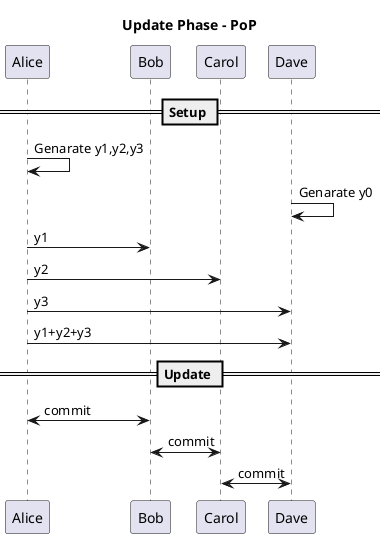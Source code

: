 @startuml
title Update Phase - PoP
participant Alice
participant Bob
participant Carol
participant Dave

== Setup ==

Alice -> Alice: Genarate y1,y2,y3
Dave -> Dave: Genarate y0
Alice -> Bob: y1
Alice -> Carol: y2
Alice -> Dave: y3
Alice -> Dave: y1+y2+y3

== Update ==

Alice <-> Bob: commit
Bob <-> Carol: commit
Carol <-> Dave: commit

@enduml
